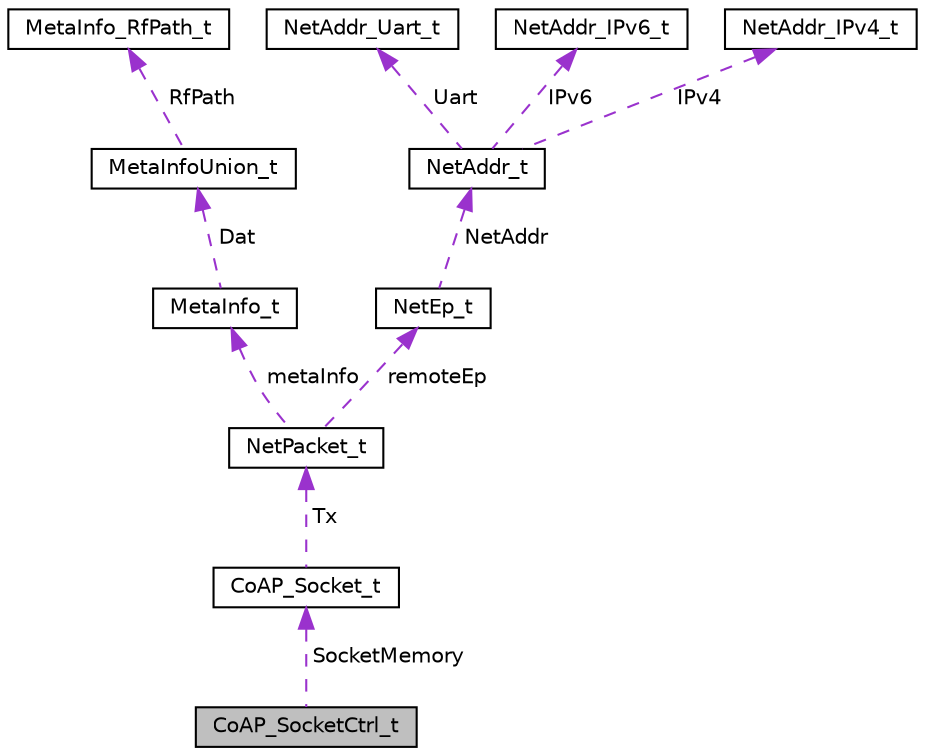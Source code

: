 digraph "CoAP_SocketCtrl_t"
{
 // LATEX_PDF_SIZE
  edge [fontname="Helvetica",fontsize="10",labelfontname="Helvetica",labelfontsize="10"];
  node [fontname="Helvetica",fontsize="10",shape=record];
  Node1 [label="CoAP_SocketCtrl_t",height=0.2,width=0.4,color="black", fillcolor="grey75", style="filled", fontcolor="black",tooltip="Copyright (c) 2015 Dipl."];
  Node2 -> Node1 [dir="back",color="darkorchid3",fontsize="10",style="dashed",label=" SocketMemory" ,fontname="Helvetica"];
  Node2 [label="CoAP_Socket_t",height=0.2,width=0.4,color="black", fillcolor="white", style="filled",URL="$struct_co_a_p___socket__t.html",tooltip="Coap Socket."];
  Node3 -> Node2 [dir="back",color="darkorchid3",fontsize="10",style="dashed",label=" Tx" ,fontname="Helvetica"];
  Node3 [label="NetPacket_t",height=0.2,width=0.4,color="black", fillcolor="white", style="filled",URL="$struct_net_packet__t.html",tooltip="general network packet."];
  Node4 -> Node3 [dir="back",color="darkorchid3",fontsize="10",style="dashed",label=" metaInfo" ,fontname="Helvetica"];
  Node4 [label="MetaInfo_t",height=0.2,width=0.4,color="black", fillcolor="white", style="filled",URL="$struct_meta_info__t.html",tooltip="MetaInfo_t."];
  Node5 -> Node4 [dir="back",color="darkorchid3",fontsize="10",style="dashed",label=" Dat" ,fontname="Helvetica"];
  Node5 [label="MetaInfoUnion_t",height=0.2,width=0.4,color="black", fillcolor="white", style="filled",URL="$union_meta_info_union__t.html",tooltip="MetaInfoUnion_t."];
  Node6 -> Node5 [dir="back",color="darkorchid3",fontsize="10",style="dashed",label=" RfPath" ,fontname="Helvetica"];
  Node6 [label="MetaInfo_RfPath_t",height=0.2,width=0.4,color="black", fillcolor="white", style="filled",URL="$struct_meta_info___rf_path__t.html",tooltip="MetaInfo_RfPath_t."];
  Node7 -> Node3 [dir="back",color="darkorchid3",fontsize="10",style="dashed",label=" remoteEp" ,fontname="Helvetica"];
  Node7 [label="NetEp_t",height=0.2,width=0.4,color="black", fillcolor="white", style="filled",URL="$struct_net_ep__t.html",tooltip="General network endpoint."];
  Node8 -> Node7 [dir="back",color="darkorchid3",fontsize="10",style="dashed",label=" NetAddr" ,fontname="Helvetica"];
  Node8 [label="NetAddr_t",height=0.2,width=0.4,color="black", fillcolor="white", style="filled",URL="$union_net_addr__t.html",tooltip="General address."];
  Node9 -> Node8 [dir="back",color="darkorchid3",fontsize="10",style="dashed",label=" Uart" ,fontname="Helvetica"];
  Node9 [label="NetAddr_Uart_t",height=0.2,width=0.4,color="black", fillcolor="white", style="filled",URL="$struct_net_addr___uart__t.html",tooltip="UART address."];
  Node10 -> Node8 [dir="back",color="darkorchid3",fontsize="10",style="dashed",label=" IPv6" ,fontname="Helvetica"];
  Node10 [label="NetAddr_IPv6_t",height=0.2,width=0.4,color="black", fillcolor="white", style="filled",URL="$union_net_addr___i_pv6__t.html",tooltip="IPv6 address."];
  Node11 -> Node8 [dir="back",color="darkorchid3",fontsize="10",style="dashed",label=" IPv4" ,fontname="Helvetica"];
  Node11 [label="NetAddr_IPv4_t",height=0.2,width=0.4,color="black", fillcolor="white", style="filled",URL="$union_net_addr___i_pv4__t.html",tooltip="IPv4 address."];
}
